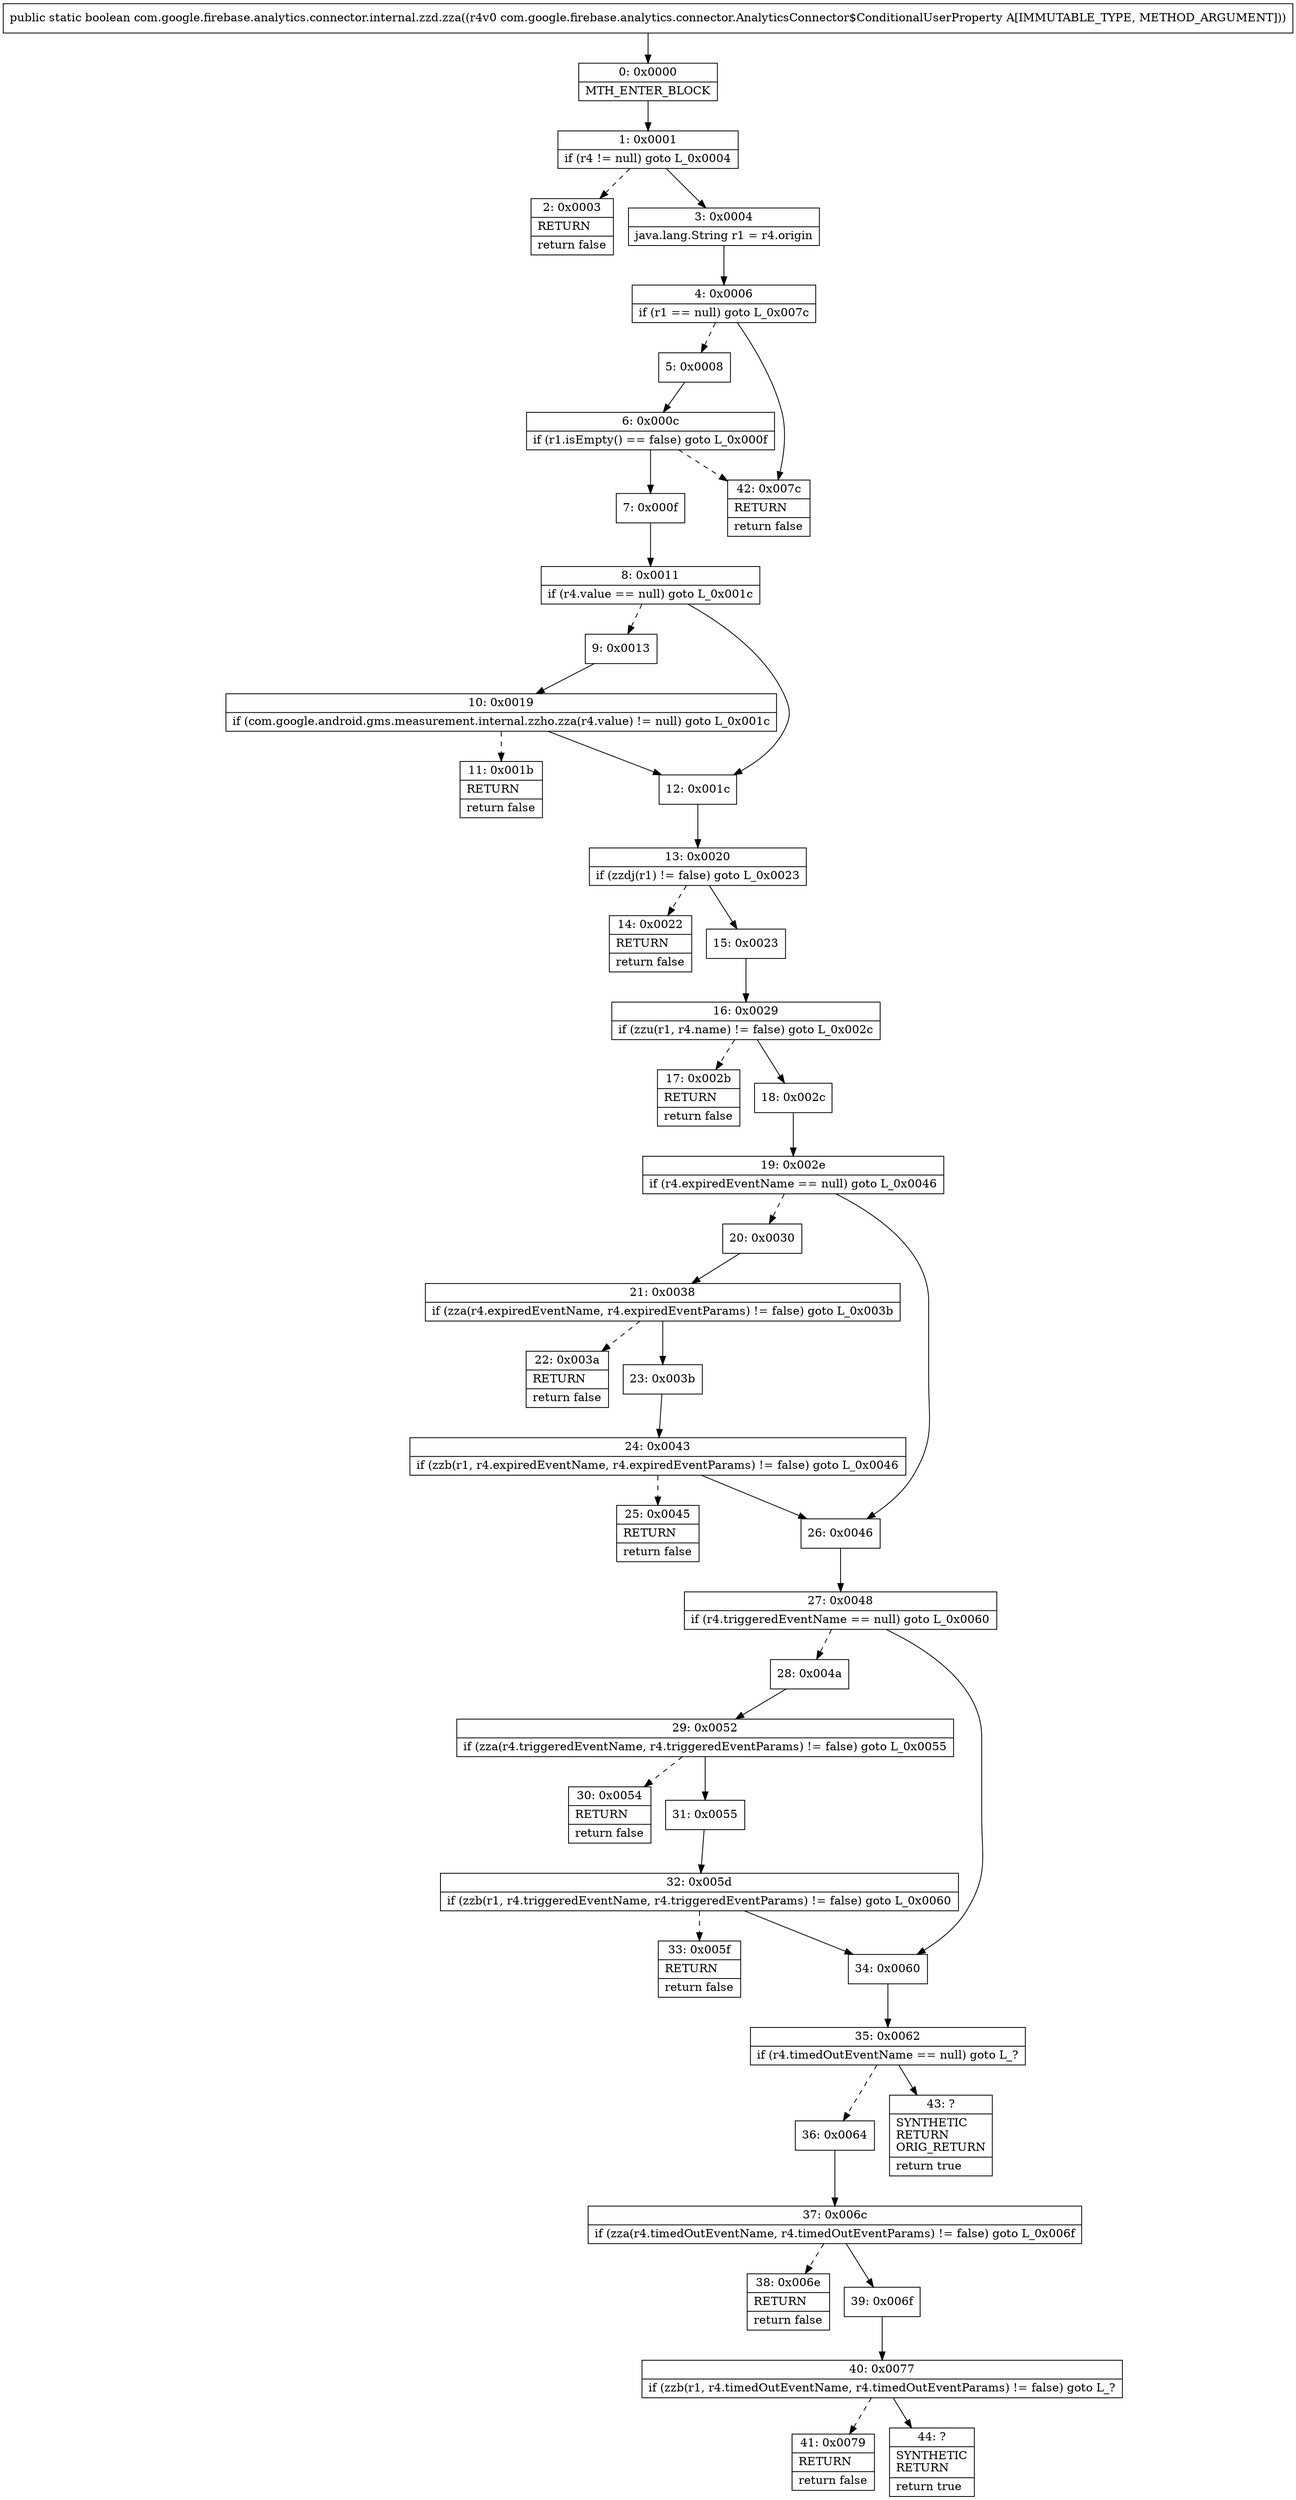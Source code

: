 digraph "CFG forcom.google.firebase.analytics.connector.internal.zzd.zza(Lcom\/google\/firebase\/analytics\/connector\/AnalyticsConnector$ConditionalUserProperty;)Z" {
Node_0 [shape=record,label="{0\:\ 0x0000|MTH_ENTER_BLOCK\l}"];
Node_1 [shape=record,label="{1\:\ 0x0001|if (r4 != null) goto L_0x0004\l}"];
Node_2 [shape=record,label="{2\:\ 0x0003|RETURN\l|return false\l}"];
Node_3 [shape=record,label="{3\:\ 0x0004|java.lang.String r1 = r4.origin\l}"];
Node_4 [shape=record,label="{4\:\ 0x0006|if (r1 == null) goto L_0x007c\l}"];
Node_5 [shape=record,label="{5\:\ 0x0008}"];
Node_6 [shape=record,label="{6\:\ 0x000c|if (r1.isEmpty() == false) goto L_0x000f\l}"];
Node_7 [shape=record,label="{7\:\ 0x000f}"];
Node_8 [shape=record,label="{8\:\ 0x0011|if (r4.value == null) goto L_0x001c\l}"];
Node_9 [shape=record,label="{9\:\ 0x0013}"];
Node_10 [shape=record,label="{10\:\ 0x0019|if (com.google.android.gms.measurement.internal.zzho.zza(r4.value) != null) goto L_0x001c\l}"];
Node_11 [shape=record,label="{11\:\ 0x001b|RETURN\l|return false\l}"];
Node_12 [shape=record,label="{12\:\ 0x001c}"];
Node_13 [shape=record,label="{13\:\ 0x0020|if (zzdj(r1) != false) goto L_0x0023\l}"];
Node_14 [shape=record,label="{14\:\ 0x0022|RETURN\l|return false\l}"];
Node_15 [shape=record,label="{15\:\ 0x0023}"];
Node_16 [shape=record,label="{16\:\ 0x0029|if (zzu(r1, r4.name) != false) goto L_0x002c\l}"];
Node_17 [shape=record,label="{17\:\ 0x002b|RETURN\l|return false\l}"];
Node_18 [shape=record,label="{18\:\ 0x002c}"];
Node_19 [shape=record,label="{19\:\ 0x002e|if (r4.expiredEventName == null) goto L_0x0046\l}"];
Node_20 [shape=record,label="{20\:\ 0x0030}"];
Node_21 [shape=record,label="{21\:\ 0x0038|if (zza(r4.expiredEventName, r4.expiredEventParams) != false) goto L_0x003b\l}"];
Node_22 [shape=record,label="{22\:\ 0x003a|RETURN\l|return false\l}"];
Node_23 [shape=record,label="{23\:\ 0x003b}"];
Node_24 [shape=record,label="{24\:\ 0x0043|if (zzb(r1, r4.expiredEventName, r4.expiredEventParams) != false) goto L_0x0046\l}"];
Node_25 [shape=record,label="{25\:\ 0x0045|RETURN\l|return false\l}"];
Node_26 [shape=record,label="{26\:\ 0x0046}"];
Node_27 [shape=record,label="{27\:\ 0x0048|if (r4.triggeredEventName == null) goto L_0x0060\l}"];
Node_28 [shape=record,label="{28\:\ 0x004a}"];
Node_29 [shape=record,label="{29\:\ 0x0052|if (zza(r4.triggeredEventName, r4.triggeredEventParams) != false) goto L_0x0055\l}"];
Node_30 [shape=record,label="{30\:\ 0x0054|RETURN\l|return false\l}"];
Node_31 [shape=record,label="{31\:\ 0x0055}"];
Node_32 [shape=record,label="{32\:\ 0x005d|if (zzb(r1, r4.triggeredEventName, r4.triggeredEventParams) != false) goto L_0x0060\l}"];
Node_33 [shape=record,label="{33\:\ 0x005f|RETURN\l|return false\l}"];
Node_34 [shape=record,label="{34\:\ 0x0060}"];
Node_35 [shape=record,label="{35\:\ 0x0062|if (r4.timedOutEventName == null) goto L_?\l}"];
Node_36 [shape=record,label="{36\:\ 0x0064}"];
Node_37 [shape=record,label="{37\:\ 0x006c|if (zza(r4.timedOutEventName, r4.timedOutEventParams) != false) goto L_0x006f\l}"];
Node_38 [shape=record,label="{38\:\ 0x006e|RETURN\l|return false\l}"];
Node_39 [shape=record,label="{39\:\ 0x006f}"];
Node_40 [shape=record,label="{40\:\ 0x0077|if (zzb(r1, r4.timedOutEventName, r4.timedOutEventParams) != false) goto L_?\l}"];
Node_41 [shape=record,label="{41\:\ 0x0079|RETURN\l|return false\l}"];
Node_42 [shape=record,label="{42\:\ 0x007c|RETURN\l|return false\l}"];
Node_43 [shape=record,label="{43\:\ ?|SYNTHETIC\lRETURN\lORIG_RETURN\l|return true\l}"];
Node_44 [shape=record,label="{44\:\ ?|SYNTHETIC\lRETURN\l|return true\l}"];
MethodNode[shape=record,label="{public static boolean com.google.firebase.analytics.connector.internal.zzd.zza((r4v0 com.google.firebase.analytics.connector.AnalyticsConnector$ConditionalUserProperty A[IMMUTABLE_TYPE, METHOD_ARGUMENT])) }"];
MethodNode -> Node_0;
Node_0 -> Node_1;
Node_1 -> Node_2[style=dashed];
Node_1 -> Node_3;
Node_3 -> Node_4;
Node_4 -> Node_5[style=dashed];
Node_4 -> Node_42;
Node_5 -> Node_6;
Node_6 -> Node_7;
Node_6 -> Node_42[style=dashed];
Node_7 -> Node_8;
Node_8 -> Node_9[style=dashed];
Node_8 -> Node_12;
Node_9 -> Node_10;
Node_10 -> Node_11[style=dashed];
Node_10 -> Node_12;
Node_12 -> Node_13;
Node_13 -> Node_14[style=dashed];
Node_13 -> Node_15;
Node_15 -> Node_16;
Node_16 -> Node_17[style=dashed];
Node_16 -> Node_18;
Node_18 -> Node_19;
Node_19 -> Node_20[style=dashed];
Node_19 -> Node_26;
Node_20 -> Node_21;
Node_21 -> Node_22[style=dashed];
Node_21 -> Node_23;
Node_23 -> Node_24;
Node_24 -> Node_25[style=dashed];
Node_24 -> Node_26;
Node_26 -> Node_27;
Node_27 -> Node_28[style=dashed];
Node_27 -> Node_34;
Node_28 -> Node_29;
Node_29 -> Node_30[style=dashed];
Node_29 -> Node_31;
Node_31 -> Node_32;
Node_32 -> Node_33[style=dashed];
Node_32 -> Node_34;
Node_34 -> Node_35;
Node_35 -> Node_36[style=dashed];
Node_35 -> Node_43;
Node_36 -> Node_37;
Node_37 -> Node_38[style=dashed];
Node_37 -> Node_39;
Node_39 -> Node_40;
Node_40 -> Node_41[style=dashed];
Node_40 -> Node_44;
}

